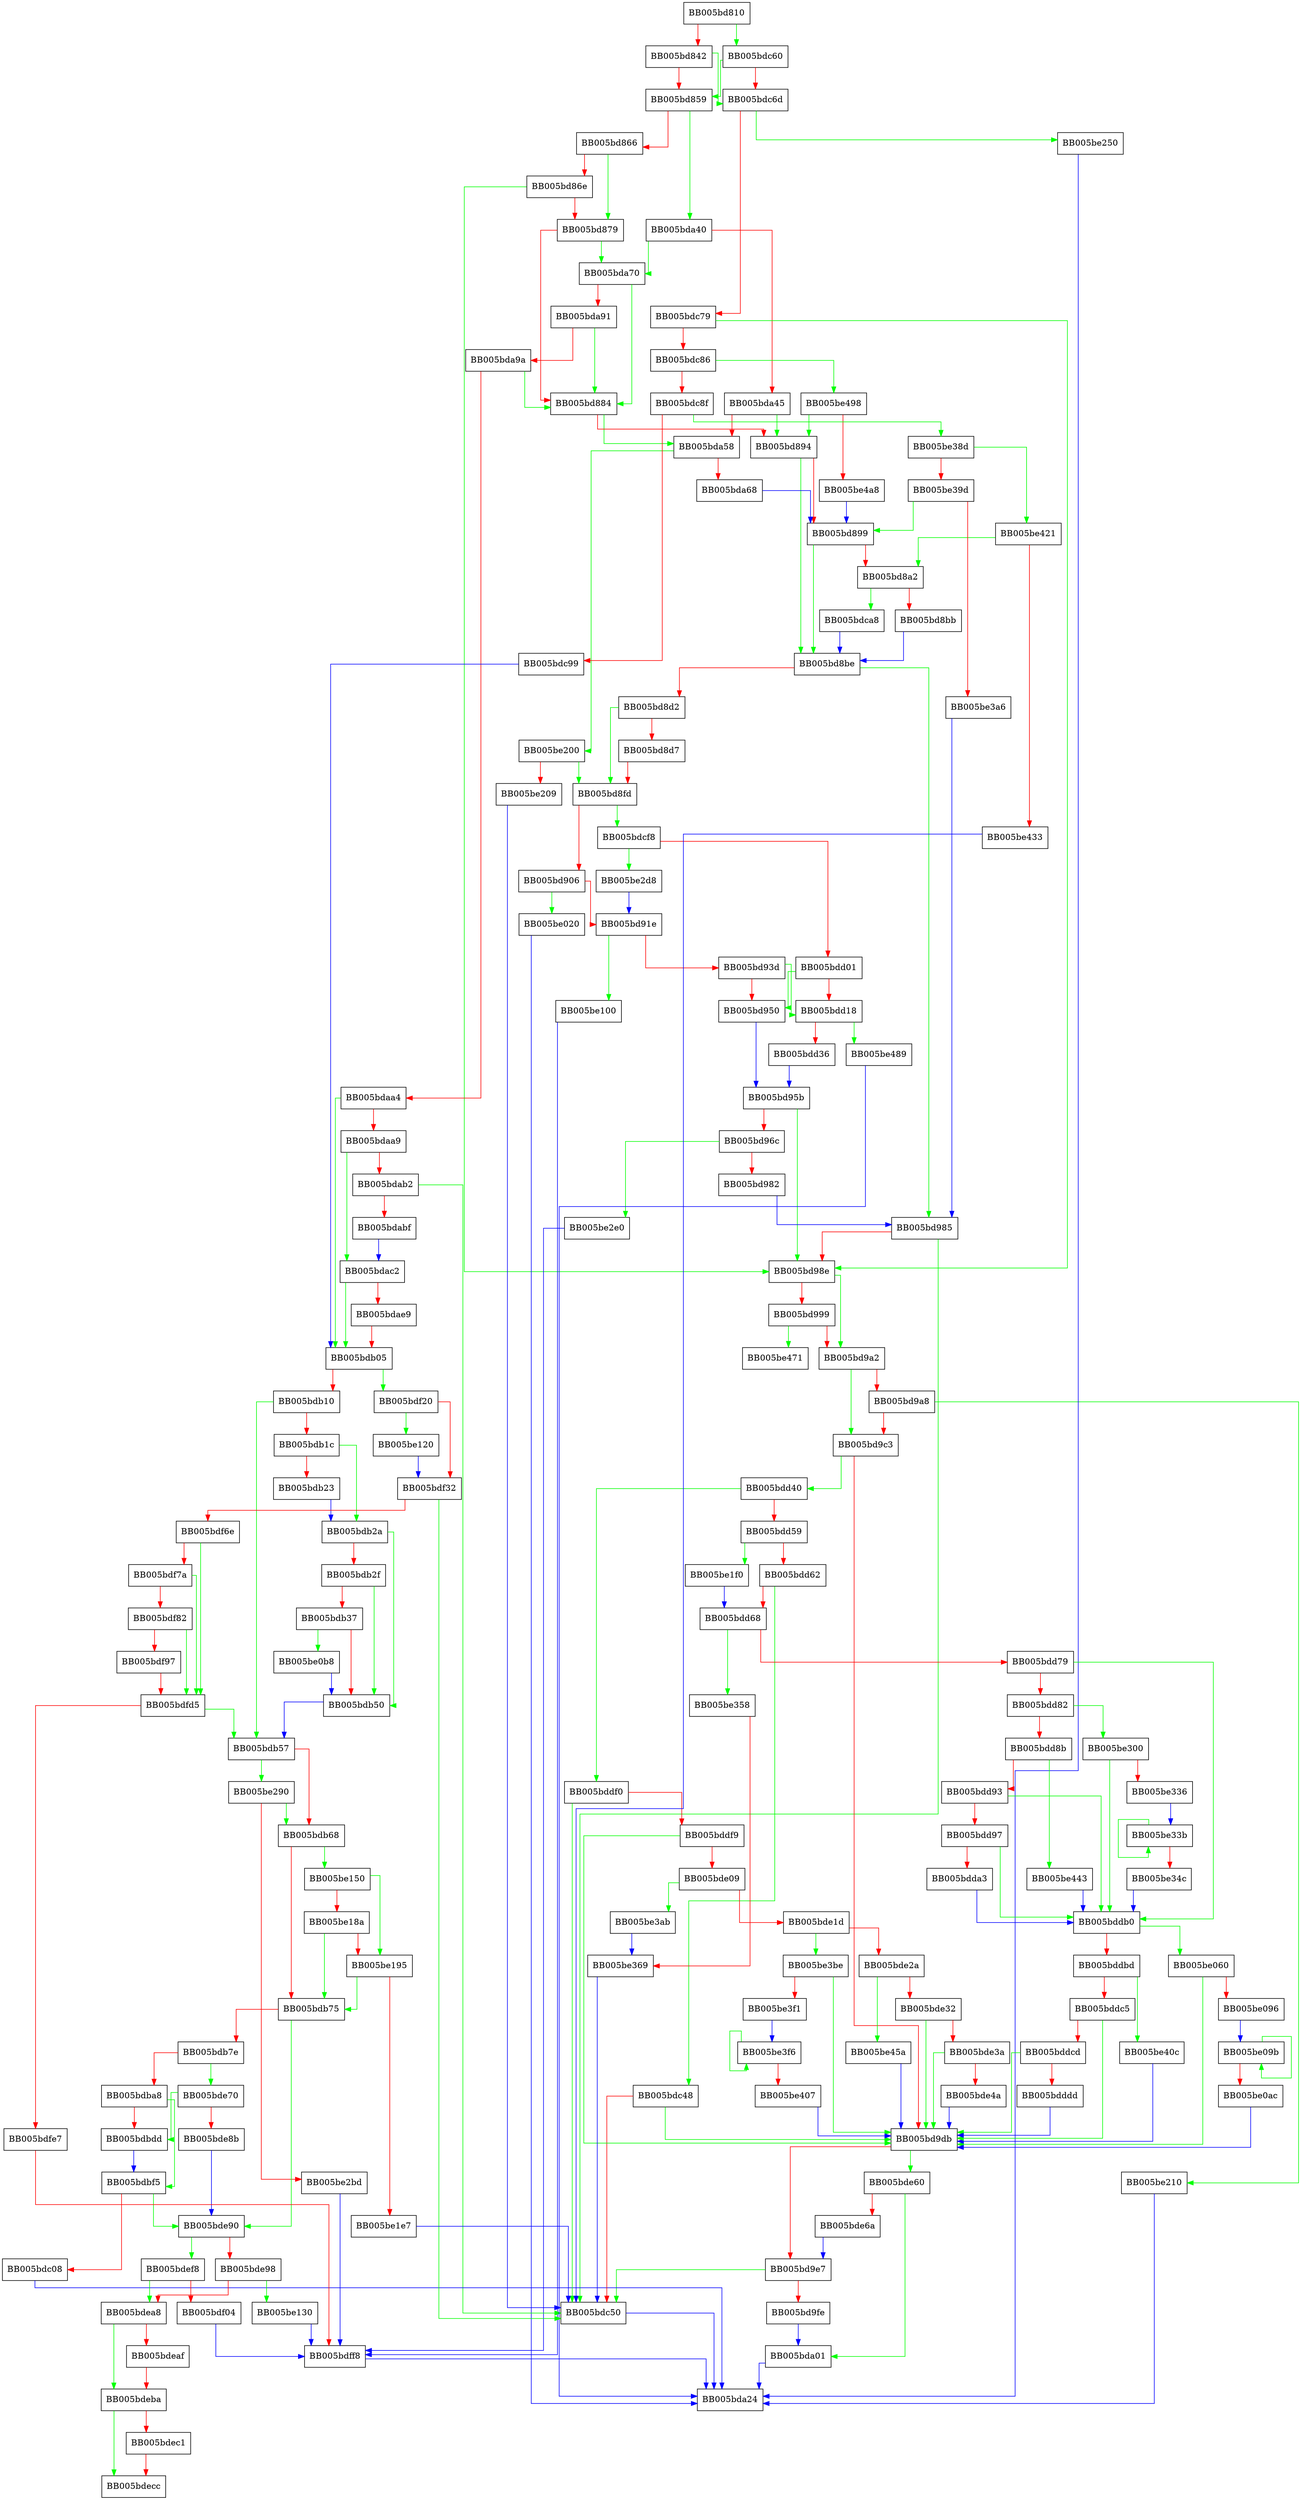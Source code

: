 digraph evp_cipher_init_internal {
  node [shape="box"];
  graph [splines=ortho];
  BB005bd810 -> BB005bdc60 [color="green"];
  BB005bd810 -> BB005bd842 [color="red"];
  BB005bd842 -> BB005bdc6d [color="green"];
  BB005bd842 -> BB005bd859 [color="red"];
  BB005bd859 -> BB005bda40 [color="green"];
  BB005bd859 -> BB005bd866 [color="red"];
  BB005bd866 -> BB005bd879 [color="green"];
  BB005bd866 -> BB005bd86e [color="red"];
  BB005bd86e -> BB005bd98e [color="green"];
  BB005bd86e -> BB005bd879 [color="red"];
  BB005bd879 -> BB005bda70 [color="green"];
  BB005bd879 -> BB005bd884 [color="red"];
  BB005bd884 -> BB005bda58 [color="green"];
  BB005bd884 -> BB005bd894 [color="red"];
  BB005bd894 -> BB005bd8be [color="green"];
  BB005bd894 -> BB005bd899 [color="red"];
  BB005bd899 -> BB005bd8be [color="green"];
  BB005bd899 -> BB005bd8a2 [color="red"];
  BB005bd8a2 -> BB005bdca8 [color="green"];
  BB005bd8a2 -> BB005bd8bb [color="red"];
  BB005bd8bb -> BB005bd8be [color="blue"];
  BB005bd8be -> BB005bd985 [color="green"];
  BB005bd8be -> BB005bd8d2 [color="red"];
  BB005bd8d2 -> BB005bd8fd [color="green"];
  BB005bd8d2 -> BB005bd8d7 [color="red"];
  BB005bd8d7 -> BB005bd8fd [color="red"];
  BB005bd8fd -> BB005bdcf8 [color="green"];
  BB005bd8fd -> BB005bd906 [color="red"];
  BB005bd906 -> BB005be020 [color="green"];
  BB005bd906 -> BB005bd91e [color="red"];
  BB005bd91e -> BB005be100 [color="green"];
  BB005bd91e -> BB005bd93d [color="red"];
  BB005bd93d -> BB005bdd18 [color="green"];
  BB005bd93d -> BB005bd950 [color="red"];
  BB005bd950 -> BB005bd95b [color="blue"];
  BB005bd95b -> BB005bd98e [color="green"];
  BB005bd95b -> BB005bd96c [color="red"];
  BB005bd96c -> BB005be2e0 [color="green"];
  BB005bd96c -> BB005bd982 [color="red"];
  BB005bd982 -> BB005bd985 [color="blue"];
  BB005bd985 -> BB005bdc50 [color="green"];
  BB005bd985 -> BB005bd98e [color="red"];
  BB005bd98e -> BB005bd9a2 [color="green"];
  BB005bd98e -> BB005bd999 [color="red"];
  BB005bd999 -> BB005be471 [color="green"];
  BB005bd999 -> BB005bd9a2 [color="red"];
  BB005bd9a2 -> BB005bd9c3 [color="green"];
  BB005bd9a2 -> BB005bd9a8 [color="red"];
  BB005bd9a8 -> BB005be210 [color="green"];
  BB005bd9a8 -> BB005bd9c3 [color="red"];
  BB005bd9c3 -> BB005bdd40 [color="green"];
  BB005bd9c3 -> BB005bd9db [color="red"];
  BB005bd9db -> BB005bde60 [color="green"];
  BB005bd9db -> BB005bd9e7 [color="red"];
  BB005bd9e7 -> BB005bdc50 [color="green"];
  BB005bd9e7 -> BB005bd9fe [color="red"];
  BB005bd9fe -> BB005bda01 [color="blue"];
  BB005bda01 -> BB005bda24 [color="blue"];
  BB005bda40 -> BB005bda70 [color="green"];
  BB005bda40 -> BB005bda45 [color="red"];
  BB005bda45 -> BB005bd894 [color="green"];
  BB005bda45 -> BB005bda58 [color="red"];
  BB005bda58 -> BB005be200 [color="green"];
  BB005bda58 -> BB005bda68 [color="red"];
  BB005bda68 -> BB005bd899 [color="blue"];
  BB005bda70 -> BB005bd884 [color="green"];
  BB005bda70 -> BB005bda91 [color="red"];
  BB005bda91 -> BB005bd884 [color="green"];
  BB005bda91 -> BB005bda9a [color="red"];
  BB005bda9a -> BB005bd884 [color="green"];
  BB005bda9a -> BB005bdaa4 [color="red"];
  BB005bdaa4 -> BB005bdb05 [color="green"];
  BB005bdaa4 -> BB005bdaa9 [color="red"];
  BB005bdaa9 -> BB005bdac2 [color="green"];
  BB005bdaa9 -> BB005bdab2 [color="red"];
  BB005bdab2 -> BB005bdc50 [color="green"];
  BB005bdab2 -> BB005bdabf [color="red"];
  BB005bdabf -> BB005bdac2 [color="blue"];
  BB005bdac2 -> BB005bdb05 [color="green"];
  BB005bdac2 -> BB005bdae9 [color="red"];
  BB005bdae9 -> BB005bdb05 [color="red"];
  BB005bdb05 -> BB005bdf20 [color="green"];
  BB005bdb05 -> BB005bdb10 [color="red"];
  BB005bdb10 -> BB005bdb57 [color="green"];
  BB005bdb10 -> BB005bdb1c [color="red"];
  BB005bdb1c -> BB005bdb2a [color="green"];
  BB005bdb1c -> BB005bdb23 [color="red"];
  BB005bdb23 -> BB005bdb2a [color="blue"];
  BB005bdb2a -> BB005bdb50 [color="green"];
  BB005bdb2a -> BB005bdb2f [color="red"];
  BB005bdb2f -> BB005bdb50 [color="green"];
  BB005bdb2f -> BB005bdb37 [color="red"];
  BB005bdb37 -> BB005be0b8 [color="green"];
  BB005bdb37 -> BB005bdb50 [color="red"];
  BB005bdb50 -> BB005bdb57 [color="blue"];
  BB005bdb57 -> BB005be290 [color="green"];
  BB005bdb57 -> BB005bdb68 [color="red"];
  BB005bdb68 -> BB005be150 [color="green"];
  BB005bdb68 -> BB005bdb75 [color="red"];
  BB005bdb75 -> BB005bde90 [color="green"];
  BB005bdb75 -> BB005bdb7e [color="red"];
  BB005bdb7e -> BB005bde70 [color="green"];
  BB005bdb7e -> BB005bdba8 [color="red"];
  BB005bdba8 -> BB005bdbf5 [color="green"];
  BB005bdba8 -> BB005bdbdd [color="red"];
  BB005bdbdd -> BB005bdbf5 [color="blue"];
  BB005bdbf5 -> BB005bde90 [color="green"];
  BB005bdbf5 -> BB005bdc08 [color="red"];
  BB005bdc08 -> BB005bda24 [color="blue"];
  BB005bdc48 -> BB005bd9db [color="green"];
  BB005bdc48 -> BB005bdc50 [color="red"];
  BB005bdc50 -> BB005bda24 [color="blue"];
  BB005bdc60 -> BB005bd859 [color="green"];
  BB005bdc60 -> BB005bdc6d [color="red"];
  BB005bdc6d -> BB005be250 [color="green"];
  BB005bdc6d -> BB005bdc79 [color="red"];
  BB005bdc79 -> BB005bd98e [color="green"];
  BB005bdc79 -> BB005bdc86 [color="red"];
  BB005bdc86 -> BB005be498 [color="green"];
  BB005bdc86 -> BB005bdc8f [color="red"];
  BB005bdc8f -> BB005be38d [color="green"];
  BB005bdc8f -> BB005bdc99 [color="red"];
  BB005bdc99 -> BB005bdb05 [color="blue"];
  BB005bdca8 -> BB005bd8be [color="blue"];
  BB005bdcf8 -> BB005be2d8 [color="green"];
  BB005bdcf8 -> BB005bdd01 [color="red"];
  BB005bdd01 -> BB005bd950 [color="green"];
  BB005bdd01 -> BB005bdd18 [color="red"];
  BB005bdd18 -> BB005be489 [color="green"];
  BB005bdd18 -> BB005bdd36 [color="red"];
  BB005bdd36 -> BB005bd95b [color="blue"];
  BB005bdd40 -> BB005bddf0 [color="green"];
  BB005bdd40 -> BB005bdd59 [color="red"];
  BB005bdd59 -> BB005be1f0 [color="green"];
  BB005bdd59 -> BB005bdd62 [color="red"];
  BB005bdd62 -> BB005bdc48 [color="green"];
  BB005bdd62 -> BB005bdd68 [color="red"];
  BB005bdd68 -> BB005be358 [color="green"];
  BB005bdd68 -> BB005bdd79 [color="red"];
  BB005bdd79 -> BB005bddb0 [color="green"];
  BB005bdd79 -> BB005bdd82 [color="red"];
  BB005bdd82 -> BB005be300 [color="green"];
  BB005bdd82 -> BB005bdd8b [color="red"];
  BB005bdd8b -> BB005be443 [color="green"];
  BB005bdd8b -> BB005bdd93 [color="red"];
  BB005bdd93 -> BB005bddb0 [color="green"];
  BB005bdd93 -> BB005bdd97 [color="red"];
  BB005bdd97 -> BB005bddb0 [color="green"];
  BB005bdd97 -> BB005bdda3 [color="red"];
  BB005bdda3 -> BB005bddb0 [color="blue"];
  BB005bddb0 -> BB005be060 [color="green"];
  BB005bddb0 -> BB005bddbd [color="red"];
  BB005bddbd -> BB005be40c [color="green"];
  BB005bddbd -> BB005bddc5 [color="red"];
  BB005bddc5 -> BB005bd9db [color="green"];
  BB005bddc5 -> BB005bddcd [color="red"];
  BB005bddcd -> BB005bd9db [color="green"];
  BB005bddcd -> BB005bdddd [color="red"];
  BB005bdddd -> BB005bd9db [color="blue"];
  BB005bddf0 -> BB005bdc50 [color="green"];
  BB005bddf0 -> BB005bddf9 [color="red"];
  BB005bddf9 -> BB005bd9db [color="green"];
  BB005bddf9 -> BB005bde09 [color="red"];
  BB005bde09 -> BB005be3ab [color="green"];
  BB005bde09 -> BB005bde1d [color="red"];
  BB005bde1d -> BB005be3be [color="green"];
  BB005bde1d -> BB005bde2a [color="red"];
  BB005bde2a -> BB005be45a [color="green"];
  BB005bde2a -> BB005bde32 [color="red"];
  BB005bde32 -> BB005bd9db [color="green"];
  BB005bde32 -> BB005bde3a [color="red"];
  BB005bde3a -> BB005bd9db [color="green"];
  BB005bde3a -> BB005bde4a [color="red"];
  BB005bde4a -> BB005bd9db [color="blue"];
  BB005bde60 -> BB005bda01 [color="green"];
  BB005bde60 -> BB005bde6a [color="red"];
  BB005bde6a -> BB005bd9e7 [color="blue"];
  BB005bde70 -> BB005bdbdd [color="green"];
  BB005bde70 -> BB005bde8b [color="red"];
  BB005bde8b -> BB005bde90 [color="blue"];
  BB005bde90 -> BB005bdef8 [color="green"];
  BB005bde90 -> BB005bde98 [color="red"];
  BB005bde98 -> BB005be130 [color="green"];
  BB005bde98 -> BB005bdea8 [color="red"];
  BB005bdea8 -> BB005bdeba [color="green"];
  BB005bdea8 -> BB005bdeaf [color="red"];
  BB005bdeaf -> BB005bdeba [color="red"];
  BB005bdeba -> BB005bdecc [color="green"];
  BB005bdeba -> BB005bdec1 [color="red"];
  BB005bdec1 -> BB005bdecc [color="red"];
  BB005bdef8 -> BB005bdea8 [color="green"];
  BB005bdef8 -> BB005bdf04 [color="red"];
  BB005bdf04 -> BB005bdff8 [color="blue"];
  BB005bdf20 -> BB005be120 [color="green"];
  BB005bdf20 -> BB005bdf32 [color="red"];
  BB005bdf32 -> BB005bdc50 [color="green"];
  BB005bdf32 -> BB005bdf6e [color="red"];
  BB005bdf6e -> BB005bdfd5 [color="green"];
  BB005bdf6e -> BB005bdf7a [color="red"];
  BB005bdf7a -> BB005bdfd5 [color="green"];
  BB005bdf7a -> BB005bdf82 [color="red"];
  BB005bdf82 -> BB005bdfd5 [color="green"];
  BB005bdf82 -> BB005bdf97 [color="red"];
  BB005bdf97 -> BB005bdfd5 [color="red"];
  BB005bdfd5 -> BB005bdb57 [color="green"];
  BB005bdfd5 -> BB005bdfe7 [color="red"];
  BB005bdfe7 -> BB005bdff8 [color="red"];
  BB005bdff8 -> BB005bda24 [color="blue"];
  BB005be020 -> BB005bda24 [color="blue"];
  BB005be060 -> BB005bd9db [color="green"];
  BB005be060 -> BB005be096 [color="red"];
  BB005be096 -> BB005be09b [color="blue"];
  BB005be09b -> BB005be09b [color="green"];
  BB005be09b -> BB005be0ac [color="red"];
  BB005be0ac -> BB005bd9db [color="blue"];
  BB005be0b8 -> BB005bdb50 [color="blue"];
  BB005be100 -> BB005bdff8 [color="blue"];
  BB005be120 -> BB005bdf32 [color="blue"];
  BB005be130 -> BB005bdff8 [color="blue"];
  BB005be150 -> BB005be195 [color="green"];
  BB005be150 -> BB005be18a [color="red"];
  BB005be18a -> BB005bdb75 [color="green"];
  BB005be18a -> BB005be195 [color="red"];
  BB005be195 -> BB005bdb75 [color="green"];
  BB005be195 -> BB005be1e7 [color="red"];
  BB005be1e7 -> BB005bdc50 [color="blue"];
  BB005be1f0 -> BB005bdd68 [color="blue"];
  BB005be200 -> BB005bd8fd [color="green"];
  BB005be200 -> BB005be209 [color="red"];
  BB005be209 -> BB005bdc50 [color="blue"];
  BB005be210 -> BB005bda24 [color="blue"];
  BB005be250 -> BB005bda24 [color="blue"];
  BB005be290 -> BB005bdb68 [color="green"];
  BB005be290 -> BB005be2bd [color="red"];
  BB005be2bd -> BB005bdff8 [color="blue"];
  BB005be2d8 -> BB005bd91e [color="blue"];
  BB005be2e0 -> BB005bdff8 [color="blue"];
  BB005be300 -> BB005bddb0 [color="green"];
  BB005be300 -> BB005be336 [color="red"];
  BB005be336 -> BB005be33b [color="blue"];
  BB005be33b -> BB005be33b [color="green"];
  BB005be33b -> BB005be34c [color="red"];
  BB005be34c -> BB005bddb0 [color="blue"];
  BB005be358 -> BB005be369 [color="red"];
  BB005be369 -> BB005bdc50 [color="blue"];
  BB005be38d -> BB005be421 [color="green"];
  BB005be38d -> BB005be39d [color="red"];
  BB005be39d -> BB005bd899 [color="green"];
  BB005be39d -> BB005be3a6 [color="red"];
  BB005be3a6 -> BB005bd985 [color="blue"];
  BB005be3ab -> BB005be369 [color="blue"];
  BB005be3be -> BB005bd9db [color="green"];
  BB005be3be -> BB005be3f1 [color="red"];
  BB005be3f1 -> BB005be3f6 [color="blue"];
  BB005be3f6 -> BB005be3f6 [color="green"];
  BB005be3f6 -> BB005be407 [color="red"];
  BB005be407 -> BB005bd9db [color="blue"];
  BB005be40c -> BB005bd9db [color="blue"];
  BB005be421 -> BB005bd8a2 [color="green"];
  BB005be421 -> BB005be433 [color="red"];
  BB005be433 -> BB005bdc50 [color="blue"];
  BB005be443 -> BB005bddb0 [color="blue"];
  BB005be45a -> BB005bd9db [color="blue"];
  BB005be489 -> BB005bda24 [color="blue"];
  BB005be498 -> BB005bd894 [color="green"];
  BB005be498 -> BB005be4a8 [color="red"];
  BB005be4a8 -> BB005bd899 [color="blue"];
}